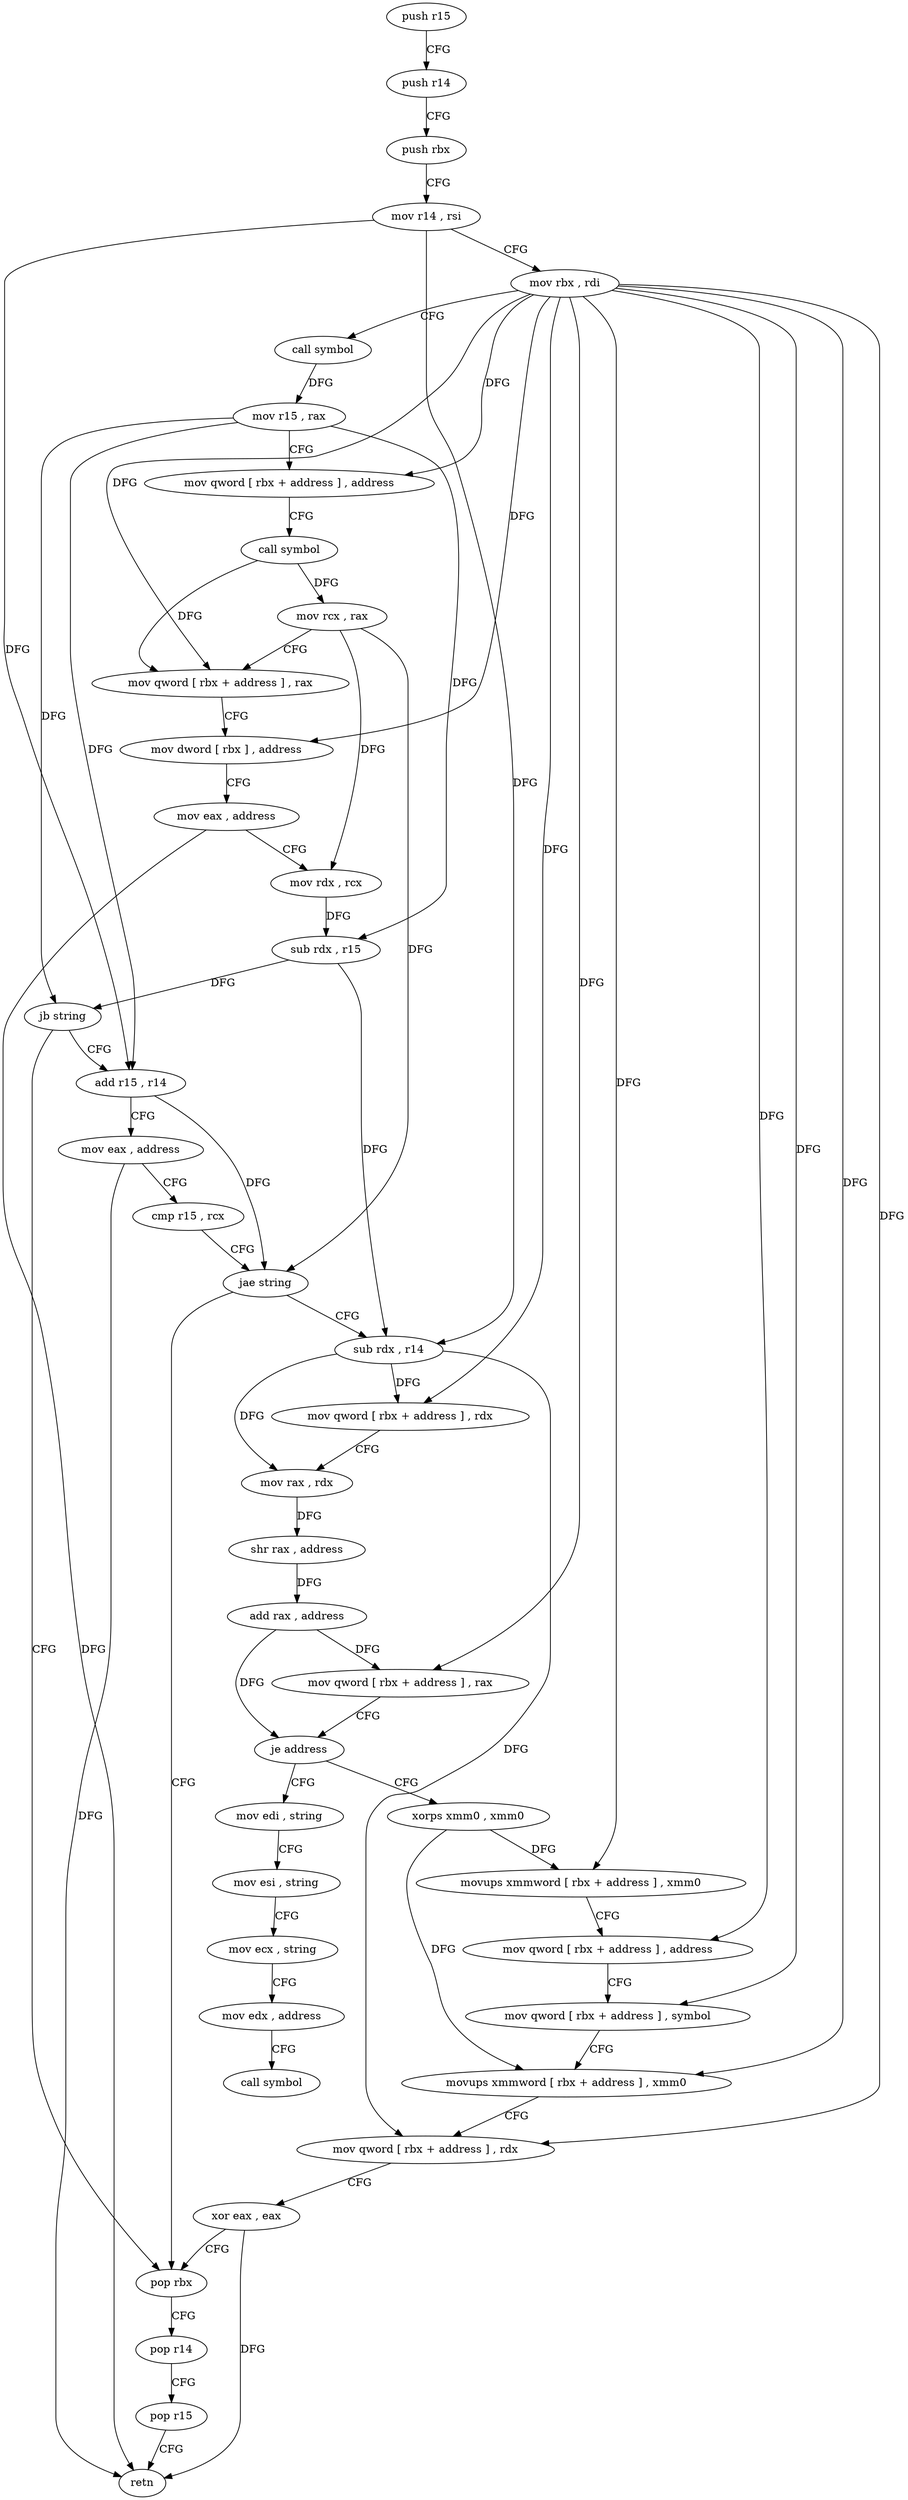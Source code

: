digraph "func" {
"4252896" [label = "push r15" ]
"4252898" [label = "push r14" ]
"4252900" [label = "push rbx" ]
"4252901" [label = "mov r14 , rsi" ]
"4252904" [label = "mov rbx , rdi" ]
"4252907" [label = "call symbol" ]
"4252912" [label = "mov r15 , rax" ]
"4252915" [label = "mov qword [ rbx + address ] , address" ]
"4252923" [label = "call symbol" ]
"4252928" [label = "mov rcx , rax" ]
"4252931" [label = "mov qword [ rbx + address ] , rax" ]
"4252935" [label = "mov dword [ rbx ] , address" ]
"4252941" [label = "mov eax , address" ]
"4252946" [label = "mov rdx , rcx" ]
"4252949" [label = "sub rdx , r15" ]
"4252952" [label = "jb string" ]
"4253024" [label = "pop rbx" ]
"4252954" [label = "add r15 , r14" ]
"4253025" [label = "pop r14" ]
"4253027" [label = "pop r15" ]
"4253029" [label = "retn" ]
"4252957" [label = "mov eax , address" ]
"4252962" [label = "cmp r15 , rcx" ]
"4252965" [label = "jae string" ]
"4252967" [label = "sub rdx , r14" ]
"4252970" [label = "mov qword [ rbx + address ] , rdx" ]
"4252974" [label = "mov rax , rdx" ]
"4252977" [label = "shr rax , address" ]
"4252981" [label = "add rax , address" ]
"4252985" [label = "mov qword [ rbx + address ] , rax" ]
"4252989" [label = "je address" ]
"4253030" [label = "mov edi , string" ]
"4252991" [label = "xorps xmm0 , xmm0" ]
"4253035" [label = "mov esi , string" ]
"4253040" [label = "mov ecx , string" ]
"4253045" [label = "mov edx , address" ]
"4253050" [label = "call symbol" ]
"4252994" [label = "movups xmmword [ rbx + address ] , xmm0" ]
"4252998" [label = "mov qword [ rbx + address ] , address" ]
"4253006" [label = "mov qword [ rbx + address ] , symbol" ]
"4253014" [label = "movups xmmword [ rbx + address ] , xmm0" ]
"4253018" [label = "mov qword [ rbx + address ] , rdx" ]
"4253022" [label = "xor eax , eax" ]
"4252896" -> "4252898" [ label = "CFG" ]
"4252898" -> "4252900" [ label = "CFG" ]
"4252900" -> "4252901" [ label = "CFG" ]
"4252901" -> "4252904" [ label = "CFG" ]
"4252901" -> "4252954" [ label = "DFG" ]
"4252901" -> "4252967" [ label = "DFG" ]
"4252904" -> "4252907" [ label = "CFG" ]
"4252904" -> "4252915" [ label = "DFG" ]
"4252904" -> "4252931" [ label = "DFG" ]
"4252904" -> "4252935" [ label = "DFG" ]
"4252904" -> "4252970" [ label = "DFG" ]
"4252904" -> "4252985" [ label = "DFG" ]
"4252904" -> "4252994" [ label = "DFG" ]
"4252904" -> "4252998" [ label = "DFG" ]
"4252904" -> "4253006" [ label = "DFG" ]
"4252904" -> "4253014" [ label = "DFG" ]
"4252904" -> "4253018" [ label = "DFG" ]
"4252907" -> "4252912" [ label = "DFG" ]
"4252912" -> "4252915" [ label = "CFG" ]
"4252912" -> "4252949" [ label = "DFG" ]
"4252912" -> "4252952" [ label = "DFG" ]
"4252912" -> "4252954" [ label = "DFG" ]
"4252915" -> "4252923" [ label = "CFG" ]
"4252923" -> "4252928" [ label = "DFG" ]
"4252923" -> "4252931" [ label = "DFG" ]
"4252928" -> "4252931" [ label = "CFG" ]
"4252928" -> "4252946" [ label = "DFG" ]
"4252928" -> "4252965" [ label = "DFG" ]
"4252931" -> "4252935" [ label = "CFG" ]
"4252935" -> "4252941" [ label = "CFG" ]
"4252941" -> "4252946" [ label = "CFG" ]
"4252941" -> "4253029" [ label = "DFG" ]
"4252946" -> "4252949" [ label = "DFG" ]
"4252949" -> "4252952" [ label = "DFG" ]
"4252949" -> "4252967" [ label = "DFG" ]
"4252952" -> "4253024" [ label = "CFG" ]
"4252952" -> "4252954" [ label = "CFG" ]
"4253024" -> "4253025" [ label = "CFG" ]
"4252954" -> "4252957" [ label = "CFG" ]
"4252954" -> "4252965" [ label = "DFG" ]
"4253025" -> "4253027" [ label = "CFG" ]
"4253027" -> "4253029" [ label = "CFG" ]
"4252957" -> "4252962" [ label = "CFG" ]
"4252957" -> "4253029" [ label = "DFG" ]
"4252962" -> "4252965" [ label = "CFG" ]
"4252965" -> "4253024" [ label = "CFG" ]
"4252965" -> "4252967" [ label = "CFG" ]
"4252967" -> "4252970" [ label = "DFG" ]
"4252967" -> "4252974" [ label = "DFG" ]
"4252967" -> "4253018" [ label = "DFG" ]
"4252970" -> "4252974" [ label = "CFG" ]
"4252974" -> "4252977" [ label = "DFG" ]
"4252977" -> "4252981" [ label = "DFG" ]
"4252981" -> "4252985" [ label = "DFG" ]
"4252981" -> "4252989" [ label = "DFG" ]
"4252985" -> "4252989" [ label = "CFG" ]
"4252989" -> "4253030" [ label = "CFG" ]
"4252989" -> "4252991" [ label = "CFG" ]
"4253030" -> "4253035" [ label = "CFG" ]
"4252991" -> "4252994" [ label = "DFG" ]
"4252991" -> "4253014" [ label = "DFG" ]
"4253035" -> "4253040" [ label = "CFG" ]
"4253040" -> "4253045" [ label = "CFG" ]
"4253045" -> "4253050" [ label = "CFG" ]
"4252994" -> "4252998" [ label = "CFG" ]
"4252998" -> "4253006" [ label = "CFG" ]
"4253006" -> "4253014" [ label = "CFG" ]
"4253014" -> "4253018" [ label = "CFG" ]
"4253018" -> "4253022" [ label = "CFG" ]
"4253022" -> "4253024" [ label = "CFG" ]
"4253022" -> "4253029" [ label = "DFG" ]
}
